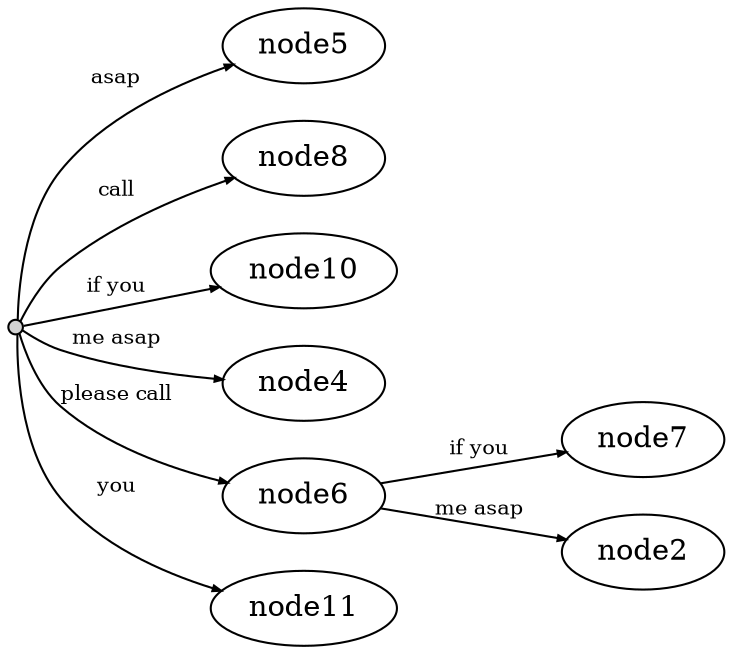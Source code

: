 digraph {
	rankdir = LR;
	edge [arrowsize=0.4,fontsize=10]
	node1 [label="",style=filled,fillcolor=lightgrey,shape=circle,width=.1,height=.1];
//------edges------
	node1 -> node5 [label="asap",weight=3]
	node1 -> node8 [label="call",weight=3]
	node1 -> node10 [label="if you",weight=3]
	node1 -> node4 [label="me asap",weight=3]
	node1 -> node6 [label="please call",weight=3]
	node6 -> node7 [label="if you",weight=3]
	node6 -> node2 [label="me asap",weight=3]
	node1 -> node11 [label="you",weight=3]
}
